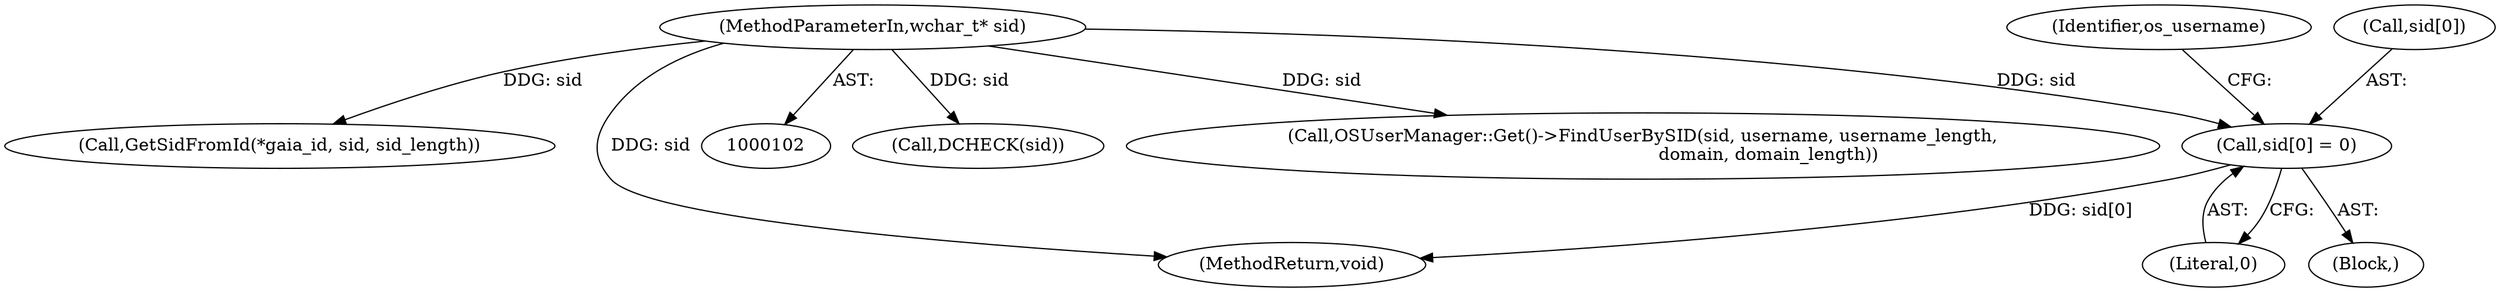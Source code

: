 digraph "0_Chrome_2440e872debd68ae7c2a8bf9ddb34df2cce378cd@array" {
"1000185" [label="(Call,sid[0] = 0)"];
"1000109" [label="(MethodParameterIn,wchar_t* sid)"];
"1000185" [label="(Call,sid[0] = 0)"];
"1000119" [label="(Call,DCHECK(sid))"];
"1000159" [label="(Call,OSUserManager::Get()->FindUserBySID(sid, username, username_length,\n                                             domain, domain_length))"];
"1000189" [label="(Literal,0)"];
"1000148" [label="(Call,GetSidFromId(*gaia_id, sid, sid_length))"];
"1000109" [label="(MethodParameterIn,wchar_t* sid)"];
"1000192" [label="(Identifier,os_username)"];
"1000186" [label="(Call,sid[0])"];
"1000249" [label="(MethodReturn,void)"];
"1000112" [label="(Block,)"];
"1000185" -> "1000112"  [label="AST: "];
"1000185" -> "1000189"  [label="CFG: "];
"1000186" -> "1000185"  [label="AST: "];
"1000189" -> "1000185"  [label="AST: "];
"1000192" -> "1000185"  [label="CFG: "];
"1000185" -> "1000249"  [label="DDG: sid[0]"];
"1000109" -> "1000185"  [label="DDG: sid"];
"1000109" -> "1000102"  [label="AST: "];
"1000109" -> "1000249"  [label="DDG: sid"];
"1000109" -> "1000119"  [label="DDG: sid"];
"1000109" -> "1000148"  [label="DDG: sid"];
"1000109" -> "1000159"  [label="DDG: sid"];
}
